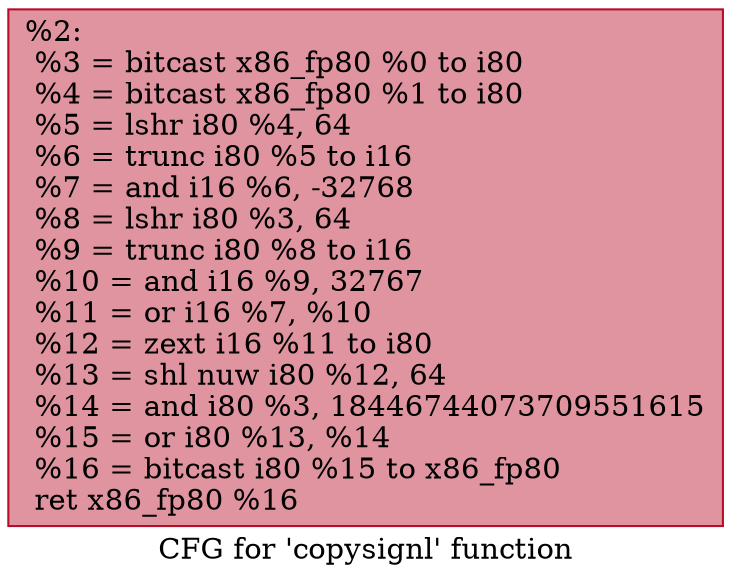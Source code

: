 digraph "CFG for 'copysignl' function" {
	label="CFG for 'copysignl' function";

	Node0x1311d80 [shape=record,color="#b70d28ff", style=filled, fillcolor="#b70d2870",label="{%2:\l  %3 = bitcast x86_fp80 %0 to i80\l  %4 = bitcast x86_fp80 %1 to i80\l  %5 = lshr i80 %4, 64\l  %6 = trunc i80 %5 to i16\l  %7 = and i16 %6, -32768\l  %8 = lshr i80 %3, 64\l  %9 = trunc i80 %8 to i16\l  %10 = and i16 %9, 32767\l  %11 = or i16 %7, %10\l  %12 = zext i16 %11 to i80\l  %13 = shl nuw i80 %12, 64\l  %14 = and i80 %3, 18446744073709551615\l  %15 = or i80 %13, %14\l  %16 = bitcast i80 %15 to x86_fp80\l  ret x86_fp80 %16\l}"];
}
